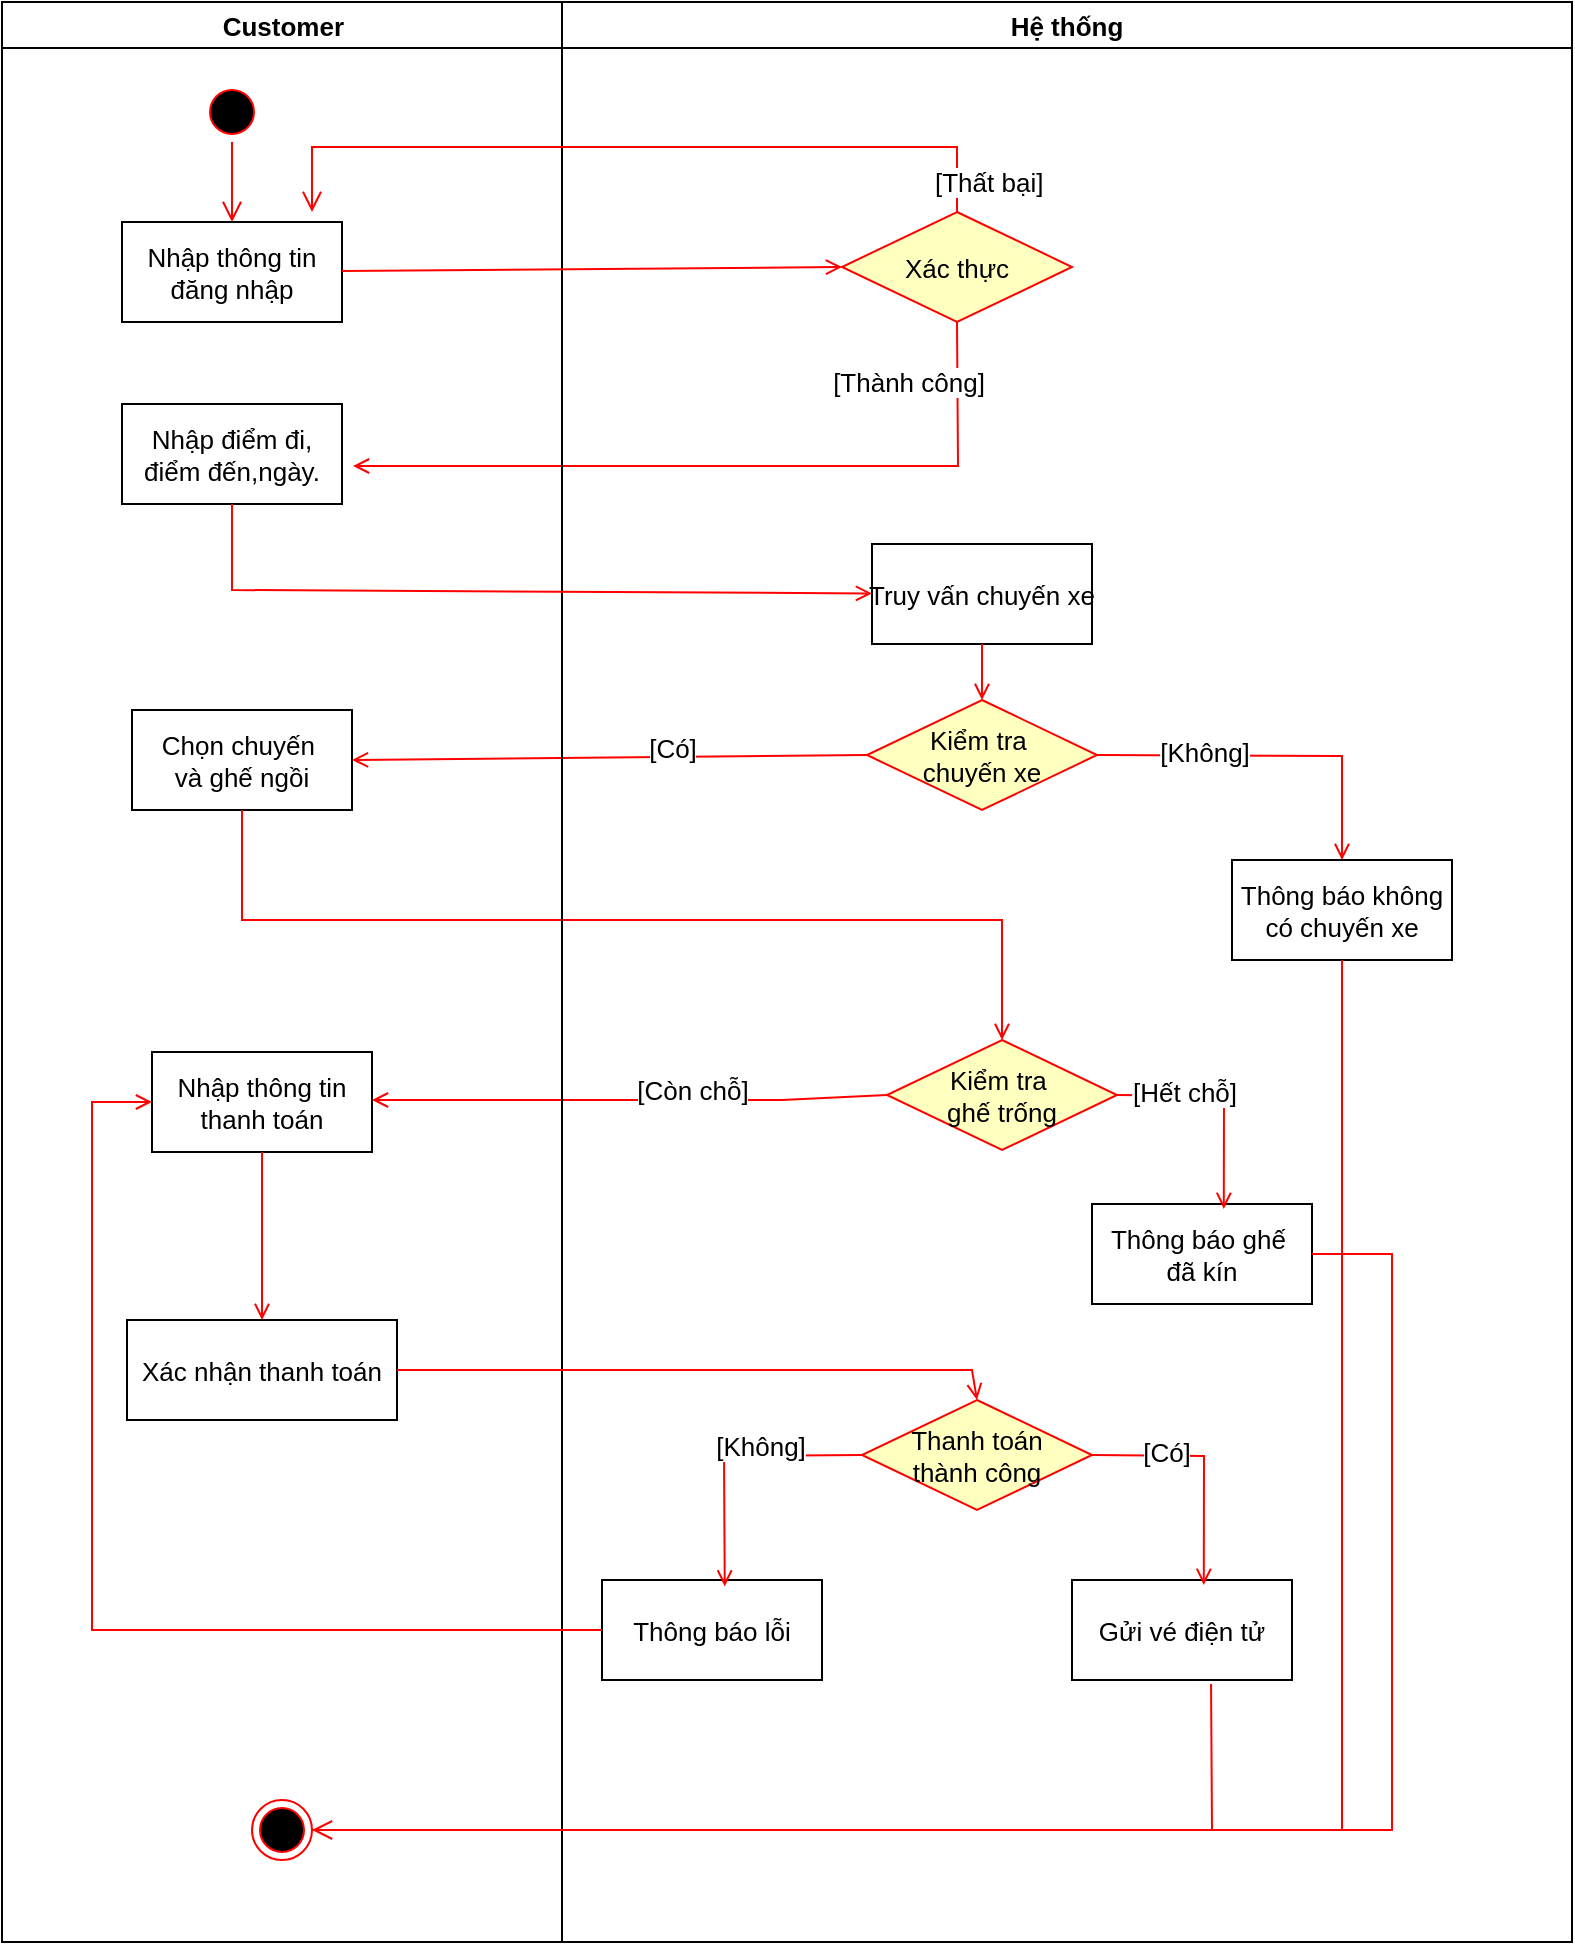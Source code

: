<mxfile version="26.2.10">
  <diagram name="Page-1" id="e7e014a7-5840-1c2e-5031-d8a46d1fe8dd">
    <mxGraphModel dx="803" dy="412" grid="1" gridSize="10" guides="1" tooltips="1" connect="1" arrows="1" fold="1" page="1" pageScale="1" pageWidth="1169" pageHeight="826" background="none" math="0" shadow="0">
      <root>
        <mxCell id="0" />
        <mxCell id="1" parent="0" />
        <mxCell id="2" value="                              Customer" style="swimlane;whiteSpace=wrap;align=left;fontSize=13;" parent="1" vertex="1">
          <mxGeometry x="165" y="130" width="785" height="970" as="geometry" />
        </mxCell>
        <mxCell id="5" value="" style="ellipse;shape=startState;fillColor=#000000;strokeColor=#ff0000;fontSize=13;" parent="2" vertex="1">
          <mxGeometry x="100" y="40" width="30" height="30" as="geometry" />
        </mxCell>
        <mxCell id="6" value="" style="edgeStyle=elbowEdgeStyle;elbow=horizontal;verticalAlign=bottom;endArrow=open;endSize=8;strokeColor=#FF0000;endFill=1;rounded=0;fontSize=13;" parent="2" source="5" target="7" edge="1">
          <mxGeometry x="100" y="40" as="geometry">
            <mxPoint x="115" y="110" as="targetPoint" />
          </mxGeometry>
        </mxCell>
        <mxCell id="7" value="Nhập thông tin&#xa;đăng nhập" style="fontSize=13;" parent="2" vertex="1">
          <mxGeometry x="60" y="110" width="110" height="50" as="geometry" />
        </mxCell>
        <mxCell id="16" value="Nhập điểm đi,&#xa;điểm đến,ngày." style="fontSize=13;" parent="2" vertex="1">
          <mxGeometry x="60" y="201" width="110" height="50" as="geometry" />
        </mxCell>
        <mxCell id="17" value="" style="endArrow=open;strokeColor=#FF0000;endFill=1;rounded=0;exitX=0.5;exitY=1;exitDx=0;exitDy=0;fontSize=13;" parent="2" source="f26IaS0wNW5AiLmTY3wT-48" edge="1">
          <mxGeometry relative="1" as="geometry">
            <mxPoint x="355.5" y="142" as="sourcePoint" />
            <mxPoint x="175.5" y="232" as="targetPoint" />
            <Array as="points">
              <mxPoint x="478" y="232" />
            </Array>
          </mxGeometry>
        </mxCell>
        <mxCell id="f26IaS0wNW5AiLmTY3wT-50" value="[Thành công]" style="edgeLabel;html=1;align=center;verticalAlign=middle;resizable=0;points=[];fontSize=13;" parent="17" vertex="1" connectable="0">
          <mxGeometry x="-0.15" relative="1" as="geometry">
            <mxPoint x="62" y="-42" as="offset" />
          </mxGeometry>
        </mxCell>
        <mxCell id="f26IaS0wNW5AiLmTY3wT-56" value="Chọn chuyến &#xa;và ghế ngồi" style="fontSize=13;" parent="2" vertex="1">
          <mxGeometry x="65" y="354" width="110" height="50" as="geometry" />
        </mxCell>
        <mxCell id="f26IaS0wNW5AiLmTY3wT-71" value="Nhập thông tin&#xa;thanh toán" style="fontSize=13;" parent="2" vertex="1">
          <mxGeometry x="75" y="525" width="110" height="50" as="geometry" />
        </mxCell>
        <mxCell id="f26IaS0wNW5AiLmTY3wT-53" value="Kiểm tra &#xa;chuyến xe" style="rhombus;fillColor=#ffffc0;strokeColor=#ff0000;fontSize=13;" parent="2" vertex="1">
          <mxGeometry x="432.5" y="349" width="115" height="55" as="geometry" />
        </mxCell>
        <mxCell id="f26IaS0wNW5AiLmTY3wT-57" value="Thông báo không&#xa;có chuyến xe" style="fontSize=13;" parent="2" vertex="1">
          <mxGeometry x="615" y="429" width="110" height="50" as="geometry" />
        </mxCell>
        <mxCell id="f26IaS0wNW5AiLmTY3wT-59" value="" style="endArrow=open;strokeColor=#FF0000;endFill=1;rounded=0;exitX=1;exitY=0.5;exitDx=0;exitDy=0;entryX=0.5;entryY=0;entryDx=0;entryDy=0;fontSize=13;" parent="2" source="f26IaS0wNW5AiLmTY3wT-53" target="f26IaS0wNW5AiLmTY3wT-57" edge="1">
          <mxGeometry relative="1" as="geometry">
            <mxPoint x="589.47" y="364" as="sourcePoint" />
            <mxPoint x="589.47" y="419" as="targetPoint" />
            <Array as="points">
              <mxPoint x="670" y="377" />
            </Array>
          </mxGeometry>
        </mxCell>
        <mxCell id="f26IaS0wNW5AiLmTY3wT-61" value="[Không]" style="edgeLabel;html=1;align=center;verticalAlign=middle;resizable=0;points=[];fontSize=13;" parent="f26IaS0wNW5AiLmTY3wT-59" vertex="1" connectable="0">
          <mxGeometry x="-0.39" y="2" relative="1" as="geometry">
            <mxPoint as="offset" />
          </mxGeometry>
        </mxCell>
        <mxCell id="f26IaS0wNW5AiLmTY3wT-64" value="Kiểm tra &#xa;ghế trống" style="rhombus;fillColor=#ffffc0;strokeColor=#ff0000;fontSize=13;" parent="2" vertex="1">
          <mxGeometry x="442.5" y="519" width="115" height="55" as="geometry" />
        </mxCell>
        <mxCell id="f26IaS0wNW5AiLmTY3wT-65" value="Thông báo ghế &#xa;đã kín" style="fontSize=13;" parent="2" vertex="1">
          <mxGeometry x="545" y="601" width="110" height="50" as="geometry" />
        </mxCell>
        <mxCell id="f26IaS0wNW5AiLmTY3wT-66" value="" style="endArrow=open;strokeColor=#FF0000;endFill=1;rounded=0;exitX=1;exitY=0.5;exitDx=0;exitDy=0;entryX=0.599;entryY=0.049;entryDx=0;entryDy=0;entryPerimeter=0;fontSize=13;" parent="2" source="f26IaS0wNW5AiLmTY3wT-64" target="f26IaS0wNW5AiLmTY3wT-65" edge="1">
          <mxGeometry relative="1" as="geometry">
            <mxPoint x="599.47" y="534" as="sourcePoint" />
            <mxPoint x="599.47" y="589" as="targetPoint" />
            <Array as="points">
              <mxPoint x="611" y="547" />
            </Array>
          </mxGeometry>
        </mxCell>
        <mxCell id="f26IaS0wNW5AiLmTY3wT-67" value="[Hết chỗ]" style="edgeLabel;html=1;align=center;verticalAlign=middle;resizable=0;points=[];fontSize=13;" parent="f26IaS0wNW5AiLmTY3wT-66" vertex="1" connectable="0">
          <mxGeometry x="-0.39" y="2" relative="1" as="geometry">
            <mxPoint as="offset" />
          </mxGeometry>
        </mxCell>
        <mxCell id="f26IaS0wNW5AiLmTY3wT-68" value="" style="endArrow=open;strokeColor=#FF0000;endFill=1;rounded=0;exitX=0;exitY=0.5;exitDx=0;exitDy=0;entryX=1;entryY=0.5;entryDx=0;entryDy=0;fontSize=13;" parent="2" source="f26IaS0wNW5AiLmTY3wT-64" edge="1">
          <mxGeometry relative="1" as="geometry">
            <mxPoint x="389.47" y="549" as="sourcePoint" />
            <mxPoint x="185" y="549.0" as="targetPoint" />
            <Array as="points">
              <mxPoint x="390" y="549" />
            </Array>
          </mxGeometry>
        </mxCell>
        <mxCell id="f26IaS0wNW5AiLmTY3wT-69" value="[Còn chỗ]" style="edgeLabel;html=1;align=center;verticalAlign=middle;resizable=0;points=[];fontSize=13;" parent="f26IaS0wNW5AiLmTY3wT-68" vertex="1" connectable="0">
          <mxGeometry x="-0.241" y="-4" relative="1" as="geometry">
            <mxPoint y="-1" as="offset" />
          </mxGeometry>
        </mxCell>
        <mxCell id="11" value="" style="endArrow=open;strokeColor=#FF0000;endFill=1;rounded=0;exitX=0;exitY=0.5;exitDx=0;exitDy=0;entryX=1;entryY=0.5;entryDx=0;entryDy=0;fontSize=13;" parent="2" source="f26IaS0wNW5AiLmTY3wT-53" target="f26IaS0wNW5AiLmTY3wT-56" edge="1">
          <mxGeometry relative="1" as="geometry">
            <mxPoint x="379.47" y="379" as="sourcePoint" />
            <mxPoint x="379.47" y="434" as="targetPoint" />
            <Array as="points" />
          </mxGeometry>
        </mxCell>
        <mxCell id="f26IaS0wNW5AiLmTY3wT-60" value="[Có]" style="edgeLabel;html=1;align=center;verticalAlign=middle;resizable=0;points=[];fontSize=13;" parent="11" vertex="1" connectable="0">
          <mxGeometry x="-0.241" y="-4" relative="1" as="geometry">
            <mxPoint y="-1" as="offset" />
          </mxGeometry>
        </mxCell>
        <mxCell id="f26IaS0wNW5AiLmTY3wT-58" value="" style="endArrow=open;strokeColor=#FF0000;endFill=1;rounded=0;exitX=0.5;exitY=1;exitDx=0;exitDy=0;entryX=0.5;entryY=0;entryDx=0;entryDy=0;fontSize=13;" parent="2" source="f26IaS0wNW5AiLmTY3wT-56" target="f26IaS0wNW5AiLmTY3wT-64" edge="1">
          <mxGeometry relative="1" as="geometry">
            <mxPoint x="170" y="729" as="sourcePoint" />
            <mxPoint x="170" y="784" as="targetPoint" />
            <Array as="points">
              <mxPoint x="120" y="459" />
              <mxPoint x="500" y="459" />
            </Array>
          </mxGeometry>
        </mxCell>
        <mxCell id="38" value="" style="ellipse;shape=endState;fillColor=#000000;strokeColor=#ff0000;fontSize=13;" parent="2" vertex="1">
          <mxGeometry x="125" y="899" width="30" height="30" as="geometry" />
        </mxCell>
        <mxCell id="YBDIi4kpaEek3xE2R5Sy-41" value="" style="edgeStyle=elbowEdgeStyle;elbow=horizontal;verticalAlign=bottom;endArrow=none;endSize=8;strokeColor=#FF0000;endFill=1;rounded=0;exitX=0.5;exitY=1;exitDx=0;exitDy=0;startFill=0;entryX=1;entryY=0.5;entryDx=0;entryDy=0;fontSize=13;" parent="2" source="f26IaS0wNW5AiLmTY3wT-57" target="38" edge="1">
          <mxGeometry x="-65" y="-80" as="geometry">
            <mxPoint x="605" y="1019" as="targetPoint" />
            <mxPoint x="685" y="706" as="sourcePoint" />
            <Array as="points">
              <mxPoint x="670" y="749" />
            </Array>
          </mxGeometry>
        </mxCell>
        <mxCell id="YBDIi4kpaEek3xE2R5Sy-42" value="" style="edgeStyle=elbowEdgeStyle;elbow=horizontal;verticalAlign=bottom;endArrow=none;endSize=8;strokeColor=#FF0000;endFill=1;rounded=0;exitX=1;exitY=0.5;exitDx=0;exitDy=0;startFill=0;entryX=1;entryY=0.5;entryDx=0;entryDy=0;fontSize=13;" parent="2" source="f26IaS0wNW5AiLmTY3wT-65" target="38" edge="1">
          <mxGeometry x="-65" y="-80" as="geometry">
            <mxPoint x="165" y="1024" as="targetPoint" />
            <mxPoint x="680" y="489" as="sourcePoint" />
            <Array as="points">
              <mxPoint x="695" y="819" />
            </Array>
          </mxGeometry>
        </mxCell>
        <mxCell id="f26IaS0wNW5AiLmTY3wT-72" value="Xác nhận thanh toán" style="fontSize=13;" parent="2" vertex="1">
          <mxGeometry x="62.5" y="659" width="135" height="50" as="geometry" />
        </mxCell>
        <mxCell id="f26IaS0wNW5AiLmTY3wT-74" value="" style="endArrow=open;strokeColor=#FF0000;endFill=1;rounded=0;exitX=0.5;exitY=1;exitDx=0;exitDy=0;entryX=0.5;entryY=0;entryDx=0;entryDy=0;fontSize=13;" parent="2" source="f26IaS0wNW5AiLmTY3wT-71" target="f26IaS0wNW5AiLmTY3wT-72" edge="1">
          <mxGeometry relative="1" as="geometry">
            <mxPoint x="115" y="584" as="sourcePoint" />
            <mxPoint x="195" y="659" as="targetPoint" />
          </mxGeometry>
        </mxCell>
        <mxCell id="3" value="Hệ thống" style="swimlane;whiteSpace=wrap;fontSize=13;startSize=23;" parent="1" vertex="1">
          <mxGeometry x="445" y="130" width="505" height="970" as="geometry" />
        </mxCell>
        <mxCell id="18" value="Truy vấn chuyến xe" style="fontSize=13;" parent="3" vertex="1">
          <mxGeometry x="155" y="271" width="110" height="50" as="geometry" />
        </mxCell>
        <mxCell id="f26IaS0wNW5AiLmTY3wT-48" value="Xác thực" style="rhombus;fillColor=#ffffc0;strokeColor=#ff0000;fontSize=13;" parent="3" vertex="1">
          <mxGeometry x="140" y="105" width="115" height="55" as="geometry" />
        </mxCell>
        <mxCell id="f26IaS0wNW5AiLmTY3wT-110" value="[Thất bại]" style="edgeStyle=elbowEdgeStyle;elbow=vertical;align=left;verticalAlign=bottom;endArrow=open;endSize=8;strokeColor=#FF0000;exitX=0.5;exitY=0;endFill=1;rounded=0;exitDx=0;exitDy=0;fontSize=13;" parent="3" source="f26IaS0wNW5AiLmTY3wT-48" edge="1">
          <mxGeometry x="-0.974" y="13" relative="1" as="geometry">
            <mxPoint x="-125" y="105" as="targetPoint" />
            <Array as="points">
              <mxPoint x="277.5" y="72.5" />
            </Array>
            <mxPoint x="277.5" y="118" as="sourcePoint" />
            <mxPoint as="offset" />
          </mxGeometry>
        </mxCell>
        <mxCell id="f26IaS0wNW5AiLmTY3wT-76" value="Thông báo lỗi" style="fontSize=13;" parent="3" vertex="1">
          <mxGeometry x="20" y="789" width="110" height="50" as="geometry" />
        </mxCell>
        <mxCell id="f26IaS0wNW5AiLmTY3wT-77" value="Thanh toán&#xa;thành công" style="rhombus;fillColor=#ffffc0;strokeColor=#ff0000;fontSize=13;" parent="3" vertex="1">
          <mxGeometry x="150" y="699" width="115" height="55" as="geometry" />
        </mxCell>
        <mxCell id="f26IaS0wNW5AiLmTY3wT-79" value="Gửi vé điện tử" style="fontSize=13;" parent="3" vertex="1">
          <mxGeometry x="255" y="789" width="110" height="50" as="geometry" />
        </mxCell>
        <mxCell id="f26IaS0wNW5AiLmTY3wT-80" value="" style="endArrow=open;strokeColor=#FF0000;endFill=1;rounded=0;exitX=1;exitY=0.5;exitDx=0;exitDy=0;entryX=0.599;entryY=0.049;entryDx=0;entryDy=0;entryPerimeter=0;fontSize=13;" parent="3" source="f26IaS0wNW5AiLmTY3wT-77" target="f26IaS0wNW5AiLmTY3wT-79" edge="1">
          <mxGeometry relative="1" as="geometry">
            <mxPoint x="309.47" y="714" as="sourcePoint" />
            <mxPoint x="309.47" y="769" as="targetPoint" />
            <Array as="points">
              <mxPoint x="321" y="727" />
            </Array>
          </mxGeometry>
        </mxCell>
        <mxCell id="f26IaS0wNW5AiLmTY3wT-81" value="[Có]" style="edgeLabel;html=1;align=center;verticalAlign=middle;resizable=0;points=[];fontSize=13;" parent="f26IaS0wNW5AiLmTY3wT-80" vertex="1" connectable="0">
          <mxGeometry x="-0.39" y="2" relative="1" as="geometry">
            <mxPoint as="offset" />
          </mxGeometry>
        </mxCell>
        <mxCell id="f26IaS0wNW5AiLmTY3wT-82" value="" style="endArrow=open;strokeColor=#FF0000;endFill=1;rounded=0;exitX=0;exitY=0.5;exitDx=0;exitDy=0;entryX=0.558;entryY=0.065;entryDx=0;entryDy=0;entryPerimeter=0;fontSize=13;" parent="3" source="f26IaS0wNW5AiLmTY3wT-77" target="f26IaS0wNW5AiLmTY3wT-76" edge="1">
          <mxGeometry relative="1" as="geometry">
            <mxPoint x="99.47" y="729" as="sourcePoint" />
            <mxPoint x="99.47" y="784" as="targetPoint" />
            <Array as="points">
              <mxPoint x="81" y="727" />
            </Array>
          </mxGeometry>
        </mxCell>
        <mxCell id="f26IaS0wNW5AiLmTY3wT-83" value="[Không]" style="edgeLabel;html=1;align=center;verticalAlign=middle;resizable=0;points=[];fontSize=13;" parent="f26IaS0wNW5AiLmTY3wT-82" vertex="1" connectable="0">
          <mxGeometry x="-0.241" y="-4" relative="1" as="geometry">
            <mxPoint y="-1" as="offset" />
          </mxGeometry>
        </mxCell>
        <mxCell id="9" value="" style="endArrow=open;strokeColor=#FF0000;endFill=1;rounded=0;entryX=0;entryY=0.5;entryDx=0;entryDy=0;fontSize=13;" parent="1" source="7" target="f26IaS0wNW5AiLmTY3wT-48" edge="1">
          <mxGeometry relative="1" as="geometry">
            <mxPoint x="464.5" y="263" as="targetPoint" />
          </mxGeometry>
        </mxCell>
        <mxCell id="19" value="" style="endArrow=open;strokeColor=#FF0000;endFill=1;rounded=0;exitX=0.5;exitY=1;exitDx=0;exitDy=0;fontSize=13;" parent="1" source="16" target="18" edge="1">
          <mxGeometry relative="1" as="geometry">
            <Array as="points">
              <mxPoint x="280" y="424" />
            </Array>
          </mxGeometry>
        </mxCell>
        <mxCell id="f26IaS0wNW5AiLmTY3wT-54" value="" style="endArrow=open;strokeColor=#FF0000;endFill=1;rounded=0;entryX=0.5;entryY=0;entryDx=0;entryDy=0;exitX=0.5;exitY=1;exitDx=0;exitDy=0;fontSize=13;" parent="1" source="18" target="f26IaS0wNW5AiLmTY3wT-53" edge="1">
          <mxGeometry relative="1" as="geometry">
            <mxPoint x="532.25" y="501" as="sourcePoint" />
            <mxPoint x="767.75" y="501" as="targetPoint" />
            <Array as="points" />
          </mxGeometry>
        </mxCell>
        <mxCell id="f26IaS0wNW5AiLmTY3wT-107" value="" style="endArrow=open;strokeColor=#FF0000;endFill=1;rounded=0;exitX=0;exitY=0.5;exitDx=0;exitDy=0;entryX=0;entryY=0.5;entryDx=0;entryDy=0;fontSize=13;" parent="1" source="f26IaS0wNW5AiLmTY3wT-76" target="f26IaS0wNW5AiLmTY3wT-71" edge="1">
          <mxGeometry relative="1" as="geometry">
            <mxPoint x="330" y="1039" as="sourcePoint" />
            <mxPoint x="210" y="670" as="targetPoint" />
            <Array as="points">
              <mxPoint x="210" y="944" />
              <mxPoint x="210" y="680" />
            </Array>
          </mxGeometry>
        </mxCell>
        <mxCell id="f26IaS0wNW5AiLmTY3wT-113" value="" style="edgeStyle=elbowEdgeStyle;elbow=horizontal;verticalAlign=bottom;endArrow=open;endSize=8;strokeColor=#FF0000;endFill=1;rounded=0;exitX=0.632;exitY=1.04;exitDx=0;exitDy=0;exitPerimeter=0;entryX=1;entryY=0.5;entryDx=0;entryDy=0;fontSize=13;" parent="1" source="f26IaS0wNW5AiLmTY3wT-79" target="38" edge="1">
          <mxGeometry x="100" y="50" as="geometry">
            <mxPoint x="770" y="1139" as="targetPoint" />
            <mxPoint x="770.27" y="1049" as="sourcePoint" />
            <Array as="points">
              <mxPoint x="770" y="1029" />
            </Array>
          </mxGeometry>
        </mxCell>
        <mxCell id="f26IaS0wNW5AiLmTY3wT-78" value="" style="endArrow=open;strokeColor=#FF0000;endFill=1;rounded=0;entryX=0.5;entryY=0;entryDx=0;entryDy=0;exitX=1;exitY=0.5;exitDx=0;exitDy=0;fontSize=13;" parent="1" source="f26IaS0wNW5AiLmTY3wT-72" target="f26IaS0wNW5AiLmTY3wT-77" edge="1">
          <mxGeometry relative="1" as="geometry">
            <mxPoint x="665" y="829" as="sourcePoint" />
            <mxPoint x="777.75" y="879" as="targetPoint" />
            <Array as="points">
              <mxPoint x="650" y="814" />
            </Array>
          </mxGeometry>
        </mxCell>
      </root>
    </mxGraphModel>
  </diagram>
</mxfile>

